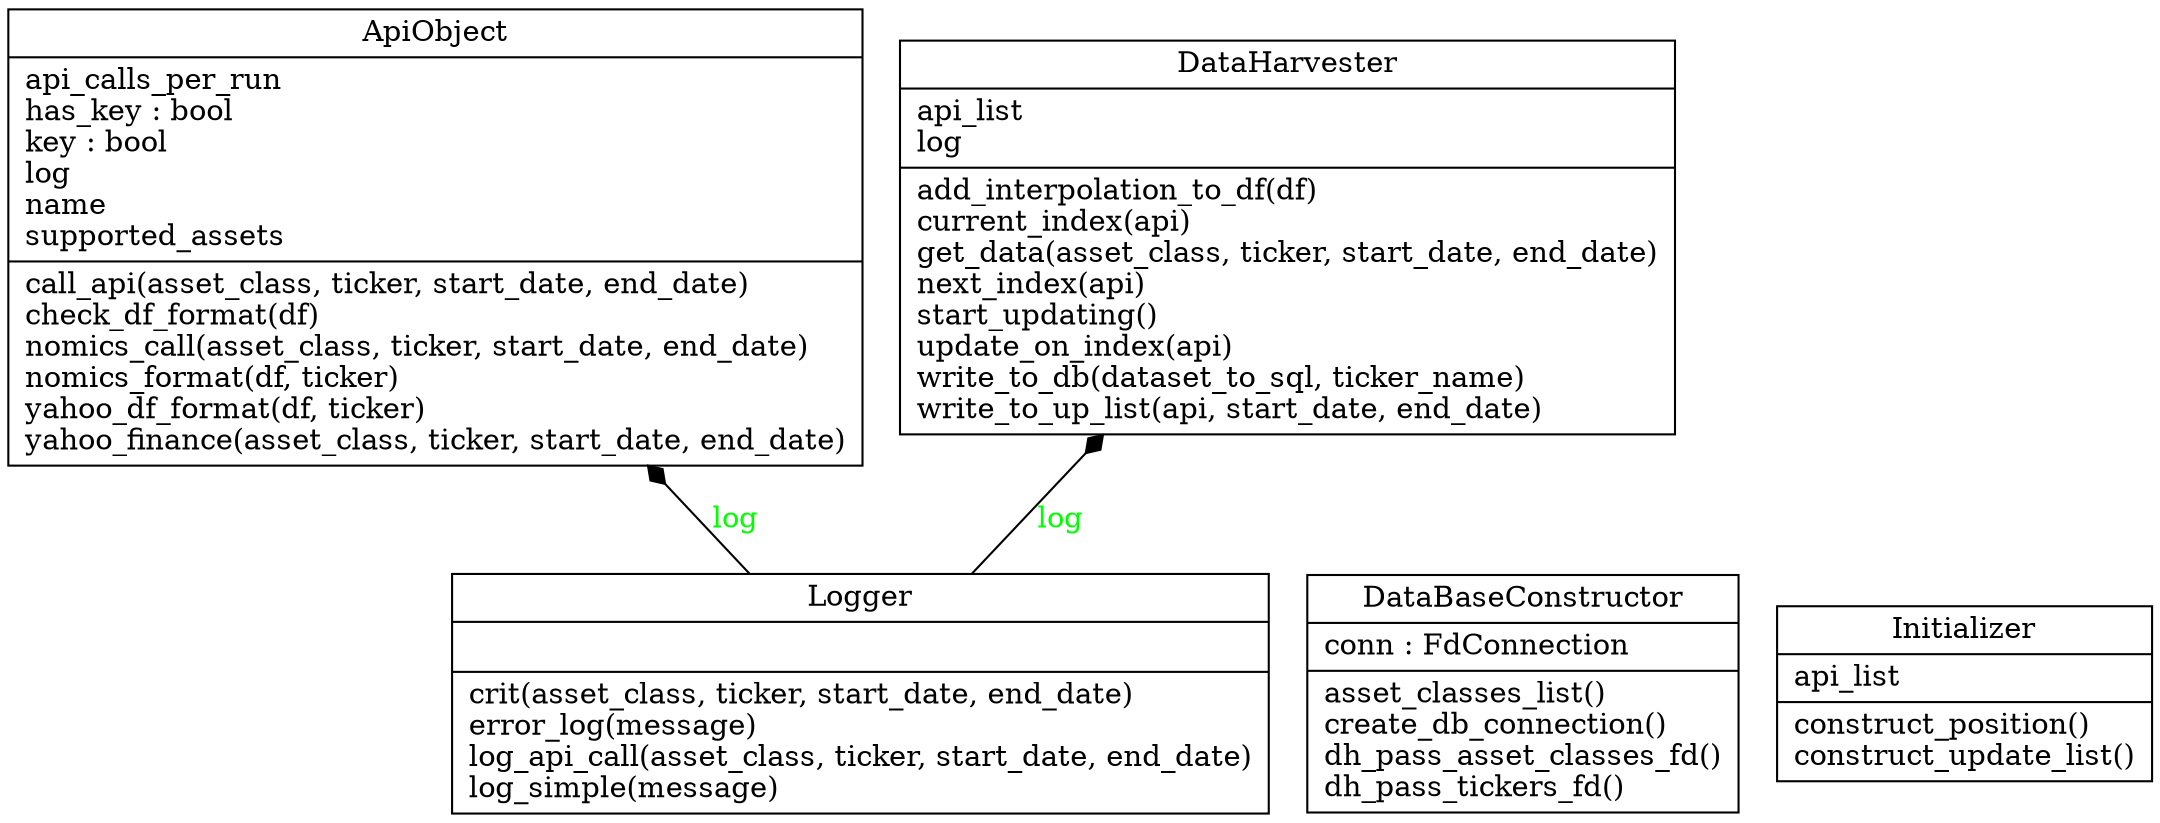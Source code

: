 digraph "classes_dhav_core" {
charset="utf-8"
rankdir=BT
"0" [label="{ApiObject|api_calls_per_run\lhas_key : bool\lkey : bool\llog\lname\lsupported_assets\l|call_api(asset_class, ticker, start_date, end_date)\lcheck_df_format(df)\lnomics_call(asset_class, ticker, start_date, end_date)\lnomics_format(df, ticker)\lyahoo_df_format(df, ticker)\lyahoo_finance(asset_class, ticker, start_date, end_date)\l}", shape="record"];
"1" [label="{DataBaseConstructor|conn : FdConnection\l|asset_classes_list()\lcreate_db_connection()\ldh_pass_asset_classes_fd()\ldh_pass_tickers_fd()\l}", shape="record"];
"2" [label="{DataHarvester|api_list\llog\l|add_interpolation_to_df(df)\lcurrent_index(api)\lget_data(asset_class, ticker, start_date, end_date)\lnext_index(api)\lstart_updating()\lupdate_on_index(api)\lwrite_to_db(dataset_to_sql, ticker_name)\lwrite_to_up_list(api, start_date, end_date)\l}", shape="record"];
"3" [label="{Initializer|api_list\l|construct_position()\lconstruct_update_list()\l}", shape="record"];
"4" [label="{Logger|\l|crit(asset_class, ticker, start_date, end_date)\lerror_log(message)\llog_api_call(asset_class, ticker, start_date, end_date)\llog_simple(message)\l}", shape="record"];
"4" -> "0" [arrowhead="diamond", arrowtail="none", fontcolor="green", label="log", style="solid"];
"4" -> "2" [arrowhead="diamond", arrowtail="none", fontcolor="green", label="log", style="solid"];
}
